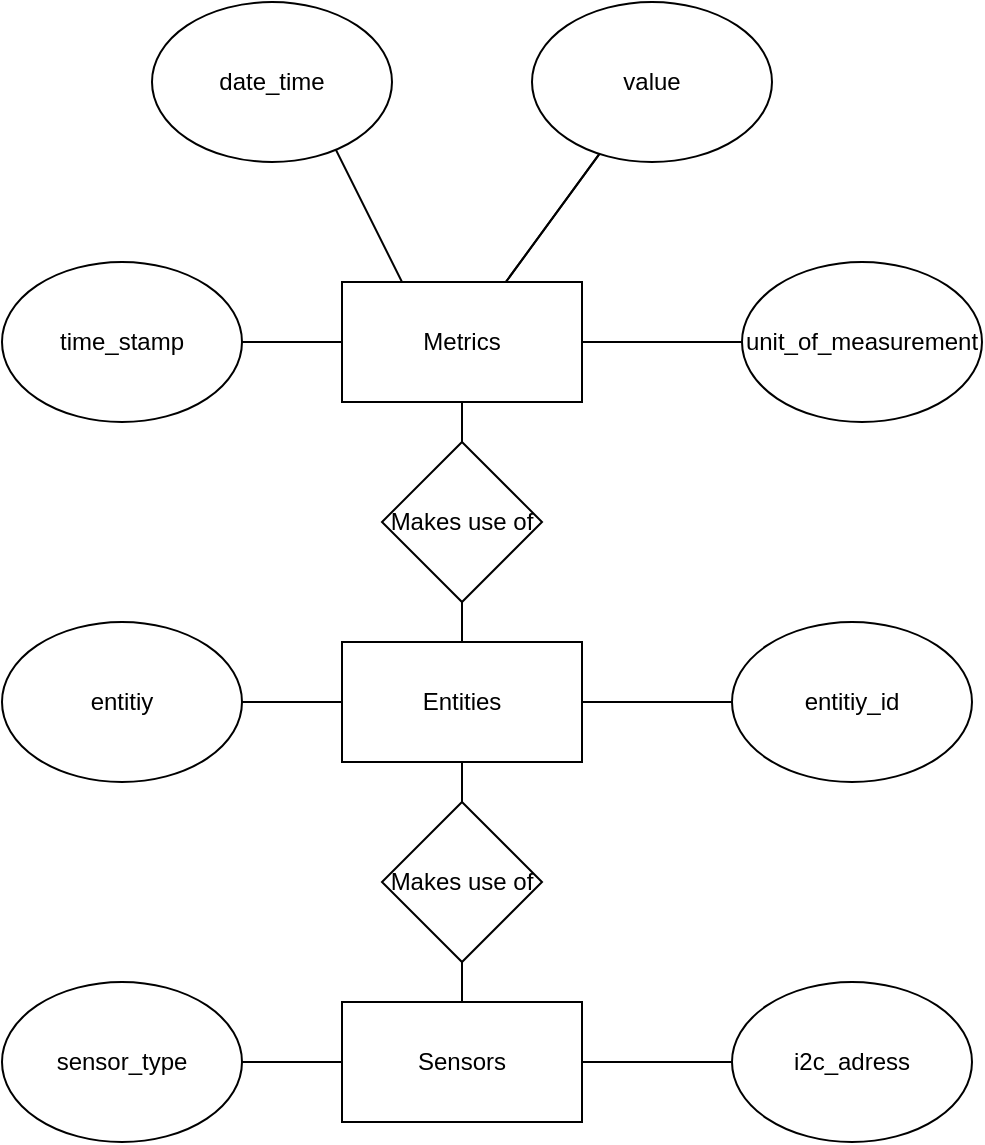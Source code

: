 <mxfile>
    <diagram id="9MaoNTuEi42WhxTyo1pI" name="Page-1">
        <mxGraphModel dx="2096" dy="1139" grid="1" gridSize="10" guides="1" tooltips="1" connect="1" arrows="1" fold="1" page="1" pageScale="1" pageWidth="850" pageHeight="1100" math="0" shadow="0">
            <root>
                <mxCell id="0"/>
                <mxCell id="1" parent="0"/>
                <mxCell id="104" style="edgeStyle=none;html=1;entryX=0.25;entryY=0;entryDx=0;entryDy=0;endArrow=none;endFill=0;" parent="1" target="84" edge="1">
                    <mxGeometry relative="1" as="geometry">
                        <mxPoint x="350" y="370" as="sourcePoint"/>
                    </mxGeometry>
                </mxCell>
                <mxCell id="7" value="date_time" style="ellipse;whiteSpace=wrap;html=1;" parent="1" vertex="1">
                    <mxGeometry x="260" y="300" width="120" height="80" as="geometry"/>
                </mxCell>
                <mxCell id="8" value="time_stamp" style="ellipse;whiteSpace=wrap;html=1;" parent="1" vertex="1">
                    <mxGeometry x="185" y="430" width="120" height="80" as="geometry"/>
                </mxCell>
                <mxCell id="9" value="i2c_adress" style="ellipse;whiteSpace=wrap;html=1;" parent="1" vertex="1">
                    <mxGeometry x="550" y="790" width="120" height="80" as="geometry"/>
                </mxCell>
                <mxCell id="18" value="entitiy" style="ellipse;whiteSpace=wrap;html=1;" parent="1" vertex="1">
                    <mxGeometry x="185" y="610" width="120" height="80" as="geometry"/>
                </mxCell>
                <mxCell id="97" value="" style="edgeStyle=none;html=1;endArrow=none;endFill=0;" parent="1" source="79" target="9" edge="1">
                    <mxGeometry relative="1" as="geometry"/>
                </mxCell>
                <mxCell id="79" value="Sensors" style="rounded=0;whiteSpace=wrap;html=1;" parent="1" vertex="1">
                    <mxGeometry x="355" y="800" width="120" height="60" as="geometry"/>
                </mxCell>
                <mxCell id="98" value="" style="edgeStyle=none;html=1;endArrow=none;endFill=0;" parent="1" source="81" target="79" edge="1">
                    <mxGeometry relative="1" as="geometry"/>
                </mxCell>
                <mxCell id="81" value="sensor_type" style="ellipse;whiteSpace=wrap;html=1;" parent="1" vertex="1">
                    <mxGeometry x="185" y="790" width="120" height="80" as="geometry"/>
                </mxCell>
                <mxCell id="95" value="" style="edgeStyle=none;html=1;endArrow=none;endFill=0;" parent="1" source="83" target="86" edge="1">
                    <mxGeometry relative="1" as="geometry"/>
                </mxCell>
                <mxCell id="96" value="" style="edgeStyle=none;html=1;endArrow=none;endFill=0;" parent="1" source="83" target="18" edge="1">
                    <mxGeometry relative="1" as="geometry"/>
                </mxCell>
                <mxCell id="83" value="Entities" style="rounded=0;whiteSpace=wrap;html=1;" parent="1" vertex="1">
                    <mxGeometry x="355" y="620" width="120" height="60" as="geometry"/>
                </mxCell>
                <mxCell id="99" value="" style="edgeStyle=none;html=1;endArrow=none;endFill=0;" parent="1" source="84" target="8" edge="1">
                    <mxGeometry relative="1" as="geometry"/>
                </mxCell>
                <mxCell id="100" value="" style="edgeStyle=none;html=1;endArrow=none;endFill=0;" parent="1" source="84" target="90" edge="1">
                    <mxGeometry relative="1" as="geometry"/>
                </mxCell>
                <mxCell id="101" value="" style="edgeStyle=none;html=1;endArrow=none;endFill=0;" parent="1" source="84" target="85" edge="1">
                    <mxGeometry relative="1" as="geometry"/>
                </mxCell>
                <mxCell id="102" value="" style="edgeStyle=none;html=1;endArrow=none;endFill=0;" parent="1" source="84" target="85" edge="1">
                    <mxGeometry relative="1" as="geometry"/>
                </mxCell>
                <mxCell id="84" value="Metrics" style="rounded=0;whiteSpace=wrap;html=1;" parent="1" vertex="1">
                    <mxGeometry x="355" y="440" width="120" height="60" as="geometry"/>
                </mxCell>
                <mxCell id="85" value="value" style="ellipse;whiteSpace=wrap;html=1;" parent="1" vertex="1">
                    <mxGeometry x="450" y="300" width="120" height="80" as="geometry"/>
                </mxCell>
                <mxCell id="86" value="entitiy_id" style="ellipse;whiteSpace=wrap;html=1;" parent="1" vertex="1">
                    <mxGeometry x="550" y="610" width="120" height="80" as="geometry"/>
                </mxCell>
                <mxCell id="90" value="unit_of_measurement" style="ellipse;whiteSpace=wrap;html=1;" parent="1" vertex="1">
                    <mxGeometry x="555" y="430" width="120" height="80" as="geometry"/>
                </mxCell>
                <mxCell id="105" value="Makes use of" style="rhombus;whiteSpace=wrap;html=1;" vertex="1" parent="1">
                    <mxGeometry x="375" y="520" width="80" height="80" as="geometry"/>
                </mxCell>
                <mxCell id="106" value="Makes use of" style="rhombus;whiteSpace=wrap;html=1;" vertex="1" parent="1">
                    <mxGeometry x="375" y="700" width="80" height="80" as="geometry"/>
                </mxCell>
                <mxCell id="108" value="" style="endArrow=none;html=1;exitX=0.5;exitY=0;exitDx=0;exitDy=0;entryX=0.5;entryY=1;entryDx=0;entryDy=0;" edge="1" parent="1" source="83" target="105">
                    <mxGeometry width="50" height="50" relative="1" as="geometry">
                        <mxPoint x="400" y="600" as="sourcePoint"/>
                        <mxPoint x="450" y="550" as="targetPoint"/>
                    </mxGeometry>
                </mxCell>
                <mxCell id="109" value="" style="endArrow=none;html=1;entryX=0.5;entryY=1;entryDx=0;entryDy=0;exitX=0.5;exitY=0;exitDx=0;exitDy=0;" edge="1" parent="1" source="105" target="84">
                    <mxGeometry width="50" height="50" relative="1" as="geometry">
                        <mxPoint x="370" y="560" as="sourcePoint"/>
                        <mxPoint x="420" y="510" as="targetPoint"/>
                    </mxGeometry>
                </mxCell>
                <mxCell id="110" value="" style="endArrow=none;html=1;entryX=0.5;entryY=1;entryDx=0;entryDy=0;" edge="1" parent="1" source="106" target="83">
                    <mxGeometry width="50" height="50" relative="1" as="geometry">
                        <mxPoint x="360" y="730" as="sourcePoint"/>
                        <mxPoint x="410" y="680" as="targetPoint"/>
                    </mxGeometry>
                </mxCell>
                <mxCell id="111" value="" style="endArrow=none;html=1;entryX=0.5;entryY=1;entryDx=0;entryDy=0;exitX=0.5;exitY=0;exitDx=0;exitDy=0;" edge="1" parent="1" source="79" target="106">
                    <mxGeometry width="50" height="50" relative="1" as="geometry">
                        <mxPoint x="360" y="940" as="sourcePoint"/>
                        <mxPoint x="410" y="890" as="targetPoint"/>
                    </mxGeometry>
                </mxCell>
            </root>
        </mxGraphModel>
    </diagram>
</mxfile>